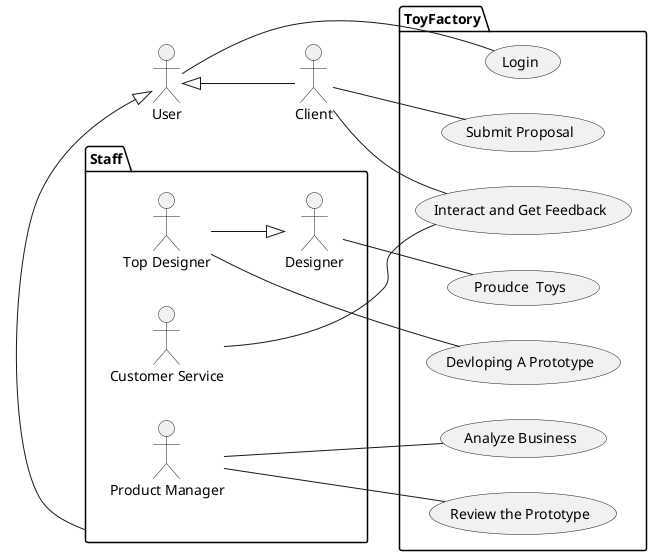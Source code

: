 @startuml
left to right direction

actor User as user

actor Client as cl

package Staff as staff{
  actor "Product Manager" as m
  actor Designer as d
  actor "Top Designer" as topd
  actor "Customer Service" as cs
}
package ToyFactory {
  usecase "Login" as u_login

  usecase "Submit Proposal" as u_sp

  usecase "Devloping A Prototype" as u_dp

  usecase "Review the Prototype" as u_rp

  usecase "Proudce  Toys" as u_pt

  usecase "Interact and Get Feedback" as u_gf

  usecase "Analyze Business" as u_ab
  
}
staff -left-|> user
cl -up-|> user

topd --|> d

user -- u_login

cl -- u_sp
cl -- u_gf
cs -- u_gf

topd -- u_dp

d -- u_pt

m -- u_rp
m -- u_ab
@enduml
